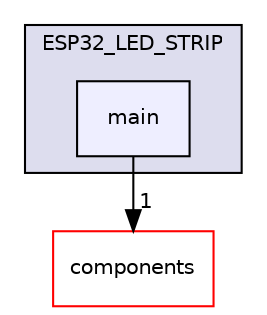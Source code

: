 digraph "ESP32_LED_STRIP/main" {
  compound=true
  node [ fontsize="10", fontname="Helvetica"];
  edge [ labelfontsize="10", labelfontname="Helvetica"];
  subgraph clusterdir_a1cb1fbe218a0fd9198c95a6932f052b {
    graph [ bgcolor="#ddddee", pencolor="black", label="ESP32_LED_STRIP" fontname="Helvetica", fontsize="10", URL="dir_a1cb1fbe218a0fd9198c95a6932f052b.html"]
  dir_cf5bfc99435a7a2f9f6f04574f3cd491 [shape=box, label="main", style="filled", fillcolor="#eeeeff", pencolor="black", URL="dir_cf5bfc99435a7a2f9f6f04574f3cd491.html"];
  }
  dir_cec2098065e09a8606c871c47d0c604d [shape=box label="components" fillcolor="white" style="filled" color="red" URL="dir_cec2098065e09a8606c871c47d0c604d.html"];
  dir_cf5bfc99435a7a2f9f6f04574f3cd491->dir_cec2098065e09a8606c871c47d0c604d [headlabel="1", labeldistance=1.5 headhref="dir_000070_000071.html"];
}
